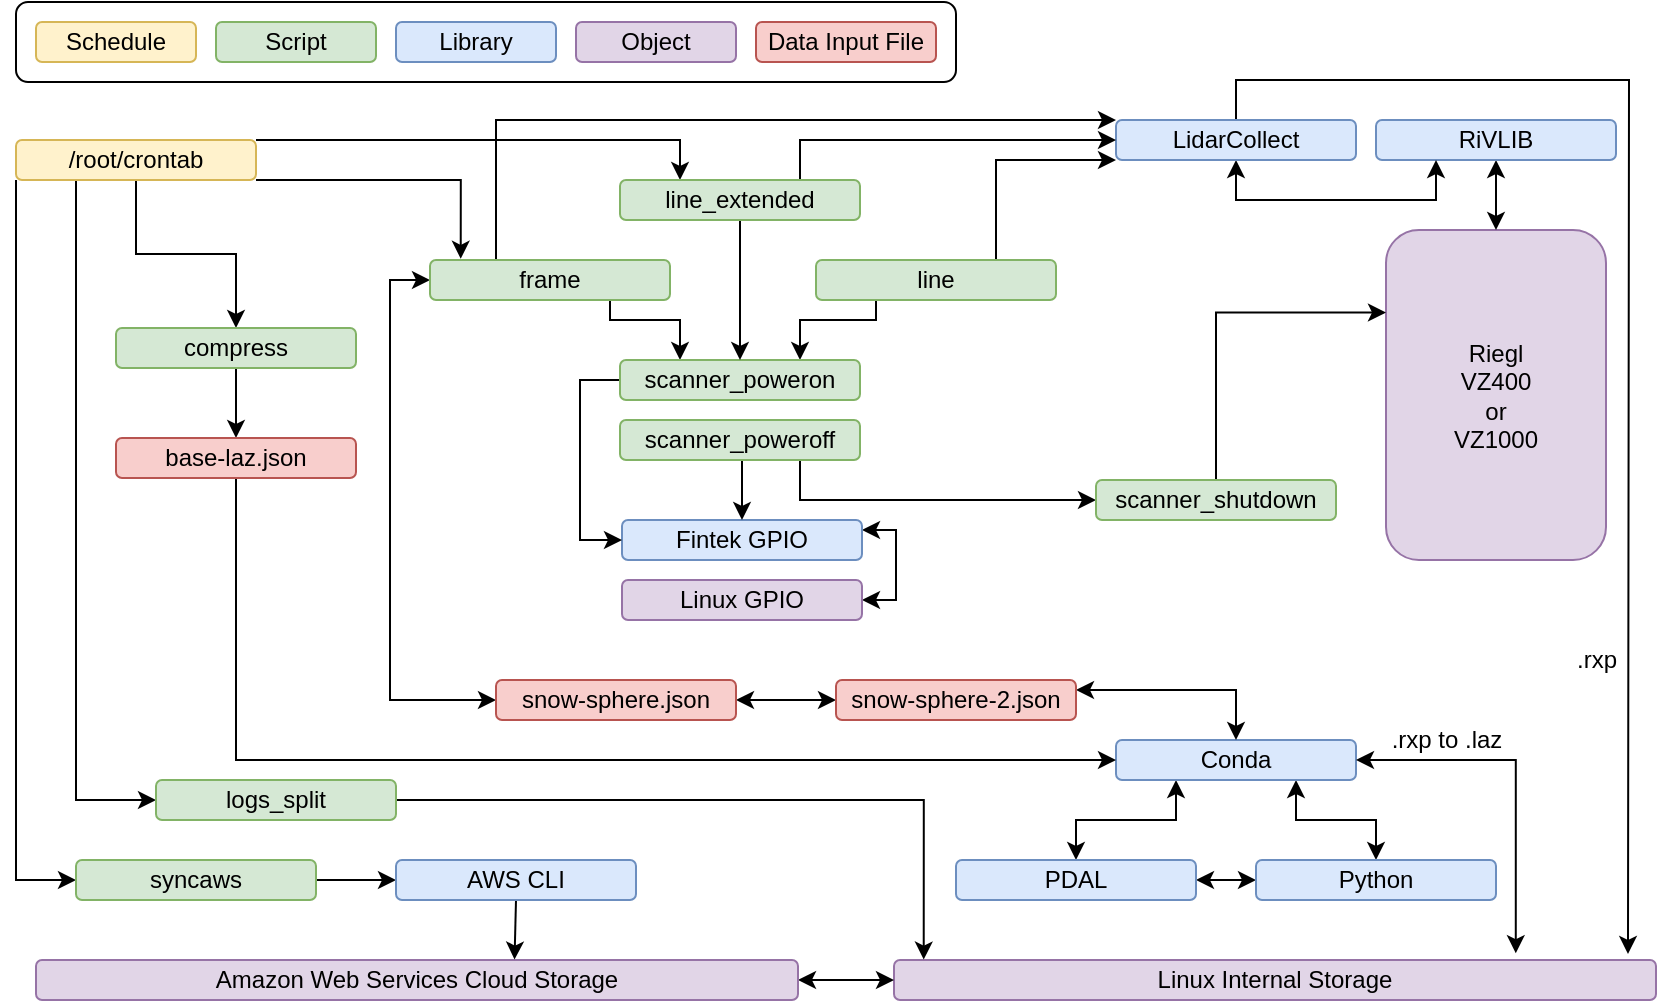 <mxfile version="13.7.9" type="device"><diagram id="9uxglydsuGuWMLbdPVRm" name="Page-1"><mxGraphModel dx="1026" dy="604" grid="1" gridSize="10" guides="1" tooltips="1" connect="1" arrows="1" fold="1" page="1" pageScale="1" pageWidth="850" pageHeight="1100" math="0" shadow="0"><root><mxCell id="0"/><mxCell id="1" parent="0"/><mxCell id="aCed7OD410KUZfvJ1Qxq-87" value="" style="rounded=1;whiteSpace=wrap;html=1;" parent="1" vertex="1"><mxGeometry x="10" y="11" width="470" height="40" as="geometry"/></mxCell><mxCell id="MNzBaAAvsXTn3QcwAbpl-219" style="edgeStyle=orthogonalEdgeStyle;rounded=0;orthogonalLoop=1;jettySize=auto;html=1;exitX=0;exitY=1;exitDx=0;exitDy=0;entryX=0;entryY=0.5;entryDx=0;entryDy=0;startArrow=none;startFill=0;" parent="1" source="aCed7OD410KUZfvJ1Qxq-1" target="aCed7OD410KUZfvJ1Qxq-53" edge="1"><mxGeometry relative="1" as="geometry"/></mxCell><mxCell id="MNzBaAAvsXTn3QcwAbpl-227" style="edgeStyle=orthogonalEdgeStyle;rounded=0;orthogonalLoop=1;jettySize=auto;html=1;exitX=0.25;exitY=1;exitDx=0;exitDy=0;entryX=0;entryY=0.5;entryDx=0;entryDy=0;startArrow=none;startFill=0;" parent="1" source="aCed7OD410KUZfvJ1Qxq-1" target="acCSHRhD1ffh7godxbTG-1" edge="1"><mxGeometry relative="1" as="geometry"><Array as="points"><mxPoint x="40" y="410"/></Array></mxGeometry></mxCell><mxCell id="hOKHUJ5lkD23lQosZCjt-9" style="edgeStyle=orthogonalEdgeStyle;rounded=0;orthogonalLoop=1;jettySize=auto;html=1;exitX=0.5;exitY=1;exitDx=0;exitDy=0;entryX=0.5;entryY=0;entryDx=0;entryDy=0;" edge="1" parent="1" source="aCed7OD410KUZfvJ1Qxq-1" target="aCed7OD410KUZfvJ1Qxq-52"><mxGeometry relative="1" as="geometry"/></mxCell><mxCell id="hOKHUJ5lkD23lQosZCjt-12" style="edgeStyle=orthogonalEdgeStyle;rounded=0;orthogonalLoop=1;jettySize=auto;html=1;exitX=1;exitY=0;exitDx=0;exitDy=0;entryX=0.25;entryY=0;entryDx=0;entryDy=0;" edge="1" parent="1" source="aCed7OD410KUZfvJ1Qxq-1" target="MNzBaAAvsXTn3QcwAbpl-1"><mxGeometry relative="1" as="geometry"><Array as="points"><mxPoint x="342" y="80"/></Array></mxGeometry></mxCell><mxCell id="hOKHUJ5lkD23lQosZCjt-13" style="edgeStyle=orthogonalEdgeStyle;rounded=0;orthogonalLoop=1;jettySize=auto;html=1;exitX=1;exitY=1;exitDx=0;exitDy=0;entryX=0.128;entryY=-0.03;entryDx=0;entryDy=0;entryPerimeter=0;" edge="1" parent="1" source="aCed7OD410KUZfvJ1Qxq-1" target="aCed7OD410KUZfvJ1Qxq-7"><mxGeometry relative="1" as="geometry"><Array as="points"><mxPoint x="232" y="100"/></Array></mxGeometry></mxCell><mxCell id="aCed7OD410KUZfvJ1Qxq-1" value="/root/crontab" style="rounded=1;whiteSpace=wrap;html=1;fillColor=#fff2cc;strokeColor=#d6b656;" parent="1" vertex="1"><mxGeometry x="10" y="80" width="120" height="20" as="geometry"/></mxCell><mxCell id="MNzBaAAvsXTn3QcwAbpl-240" style="edgeStyle=orthogonalEdgeStyle;rounded=0;orthogonalLoop=1;jettySize=auto;html=1;exitX=1;exitY=0.25;exitDx=0;exitDy=0;entryX=1;entryY=0.5;entryDx=0;entryDy=0;startArrow=classic;startFill=1;" parent="1" source="aCed7OD410KUZfvJ1Qxq-3" target="aCed7OD410KUZfvJ1Qxq-92" edge="1"><mxGeometry relative="1" as="geometry"><Array as="points"><mxPoint x="450" y="275"/><mxPoint x="450" y="310"/></Array></mxGeometry></mxCell><mxCell id="aCed7OD410KUZfvJ1Qxq-3" value="Fintek GPIO" style="rounded=1;whiteSpace=wrap;html=1;fillColor=#dae8fc;strokeColor=#6c8ebf;" parent="1" vertex="1"><mxGeometry x="313" y="270" width="120" height="20" as="geometry"/></mxCell><mxCell id="aCed7OD410KUZfvJ1Qxq-5" value="Riegl&lt;br&gt;VZ400&lt;br&gt;or&lt;br&gt;VZ1000" style="rounded=1;whiteSpace=wrap;html=1;fillColor=#e1d5e7;strokeColor=#9673a6;" parent="1" vertex="1"><mxGeometry x="695" y="125" width="110" height="165" as="geometry"/></mxCell><mxCell id="MNzBaAAvsXTn3QcwAbpl-171" style="edgeStyle=orthogonalEdgeStyle;rounded=0;orthogonalLoop=1;jettySize=auto;html=1;exitX=0.75;exitY=1;exitDx=0;exitDy=0;entryX=0.25;entryY=0;entryDx=0;entryDy=0;startArrow=none;startFill=0;" parent="1" source="aCed7OD410KUZfvJ1Qxq-7" target="aCed7OD410KUZfvJ1Qxq-43" edge="1"><mxGeometry relative="1" as="geometry"><Array as="points"><mxPoint x="307" y="170"/><mxPoint x="342" y="170"/></Array></mxGeometry></mxCell><mxCell id="MNzBaAAvsXTn3QcwAbpl-179" style="edgeStyle=orthogonalEdgeStyle;rounded=0;orthogonalLoop=1;jettySize=auto;html=1;exitX=0.25;exitY=0;exitDx=0;exitDy=0;entryX=0;entryY=0;entryDx=0;entryDy=0;startArrow=none;startFill=0;" parent="1" source="aCed7OD410KUZfvJ1Qxq-7" target="aCed7OD410KUZfvJ1Qxq-9" edge="1"><mxGeometry relative="1" as="geometry"><Array as="points"><mxPoint x="250" y="140"/><mxPoint x="250" y="70"/></Array></mxGeometry></mxCell><mxCell id="MNzBaAAvsXTn3QcwAbpl-189" style="edgeStyle=orthogonalEdgeStyle;rounded=0;orthogonalLoop=1;jettySize=auto;html=1;exitX=0;exitY=0.5;exitDx=0;exitDy=0;entryX=0;entryY=0.5;entryDx=0;entryDy=0;startArrow=classic;startFill=1;" parent="1" source="aCed7OD410KUZfvJ1Qxq-7" target="aCed7OD410KUZfvJ1Qxq-35" edge="1"><mxGeometry relative="1" as="geometry"/></mxCell><mxCell id="aCed7OD410KUZfvJ1Qxq-7" value="frame" style="rounded=1;whiteSpace=wrap;html=1;fillColor=#d5e8d4;strokeColor=#82b366;" parent="1" vertex="1"><mxGeometry x="217" y="140" width="120" height="20" as="geometry"/></mxCell><mxCell id="MNzBaAAvsXTn3QcwAbpl-210" style="edgeStyle=orthogonalEdgeStyle;rounded=0;orthogonalLoop=1;jettySize=auto;html=1;exitX=0.5;exitY=1;exitDx=0;exitDy=0;entryX=0.5;entryY=0;entryDx=0;entryDy=0;startArrow=classic;startFill=1;" parent="1" source="aCed7OD410KUZfvJ1Qxq-8" target="aCed7OD410KUZfvJ1Qxq-5" edge="1"><mxGeometry relative="1" as="geometry"/></mxCell><mxCell id="aCed7OD410KUZfvJ1Qxq-8" value="RiVLIB" style="rounded=1;whiteSpace=wrap;html=1;fillColor=#dae8fc;strokeColor=#6c8ebf;" parent="1" vertex="1"><mxGeometry x="690" y="70" width="120" height="20" as="geometry"/></mxCell><mxCell id="MNzBaAAvsXTn3QcwAbpl-207" style="edgeStyle=orthogonalEdgeStyle;rounded=0;orthogonalLoop=1;jettySize=auto;html=1;exitX=0.5;exitY=0;exitDx=0;exitDy=0;startArrow=none;startFill=0;" parent="1" source="aCed7OD410KUZfvJ1Qxq-9" edge="1"><mxGeometry relative="1" as="geometry"><mxPoint x="816" y="487" as="targetPoint"/></mxGeometry></mxCell><mxCell id="MNzBaAAvsXTn3QcwAbpl-241" style="edgeStyle=orthogonalEdgeStyle;rounded=0;orthogonalLoop=1;jettySize=auto;html=1;exitX=0.5;exitY=1;exitDx=0;exitDy=0;entryX=0.25;entryY=1;entryDx=0;entryDy=0;startArrow=classic;startFill=1;" parent="1" source="aCed7OD410KUZfvJ1Qxq-9" target="aCed7OD410KUZfvJ1Qxq-8" edge="1"><mxGeometry relative="1" as="geometry"/></mxCell><mxCell id="aCed7OD410KUZfvJ1Qxq-9" value="LidarCollect" style="rounded=1;whiteSpace=wrap;html=1;fillColor=#dae8fc;strokeColor=#6c8ebf;" parent="1" vertex="1"><mxGeometry x="560" y="70" width="120" height="20" as="geometry"/></mxCell><mxCell id="hOKHUJ5lkD23lQosZCjt-4" style="edgeStyle=orthogonalEdgeStyle;rounded=0;orthogonalLoop=1;jettySize=auto;html=1;exitX=0.25;exitY=1;exitDx=0;exitDy=0;entryX=0.75;entryY=0;entryDx=0;entryDy=0;" edge="1" parent="1" source="aCed7OD410KUZfvJ1Qxq-16" target="aCed7OD410KUZfvJ1Qxq-43"><mxGeometry relative="1" as="geometry"><Array as="points"><mxPoint x="440" y="170"/><mxPoint x="402" y="170"/></Array></mxGeometry></mxCell><mxCell id="hOKHUJ5lkD23lQosZCjt-7" style="edgeStyle=orthogonalEdgeStyle;rounded=0;orthogonalLoop=1;jettySize=auto;html=1;exitX=0.75;exitY=0;exitDx=0;exitDy=0;entryX=0;entryY=1;entryDx=0;entryDy=0;" edge="1" parent="1" source="aCed7OD410KUZfvJ1Qxq-16" target="aCed7OD410KUZfvJ1Qxq-9"><mxGeometry relative="1" as="geometry"><Array as="points"><mxPoint x="500" y="90"/></Array></mxGeometry></mxCell><mxCell id="aCed7OD410KUZfvJ1Qxq-16" value="line" style="rounded=1;whiteSpace=wrap;html=1;fillColor=#d5e8d4;strokeColor=#82b366;" parent="1" vertex="1"><mxGeometry x="410" y="140" width="120" height="20" as="geometry"/></mxCell><mxCell id="MNzBaAAvsXTn3QcwAbpl-224" style="edgeStyle=orthogonalEdgeStyle;rounded=0;orthogonalLoop=1;jettySize=auto;html=1;exitX=0.25;exitY=1;exitDx=0;exitDy=0;entryX=0.5;entryY=0;entryDx=0;entryDy=0;startArrow=classic;startFill=1;" parent="1" source="aCed7OD410KUZfvJ1Qxq-27" target="aCed7OD410KUZfvJ1Qxq-28" edge="1"><mxGeometry relative="1" as="geometry"/></mxCell><mxCell id="MNzBaAAvsXTn3QcwAbpl-225" style="edgeStyle=orthogonalEdgeStyle;rounded=0;orthogonalLoop=1;jettySize=auto;html=1;exitX=0.75;exitY=1;exitDx=0;exitDy=0;entryX=0.5;entryY=0;entryDx=0;entryDy=0;startArrow=classic;startFill=1;" parent="1" source="aCed7OD410KUZfvJ1Qxq-27" target="aCed7OD410KUZfvJ1Qxq-29" edge="1"><mxGeometry relative="1" as="geometry"/></mxCell><mxCell id="aCed7OD410KUZfvJ1Qxq-27" value="Conda" style="rounded=1;whiteSpace=wrap;html=1;fillColor=#dae8fc;strokeColor=#6c8ebf;" parent="1" vertex="1"><mxGeometry x="560" y="380" width="120" height="20" as="geometry"/></mxCell><mxCell id="aCed7OD410KUZfvJ1Qxq-30" style="edgeStyle=orthogonalEdgeStyle;rounded=0;orthogonalLoop=1;jettySize=auto;html=1;exitX=1;exitY=0.5;exitDx=0;exitDy=0;entryX=0;entryY=0.5;entryDx=0;entryDy=0;startArrow=classic;startFill=1;" parent="1" source="aCed7OD410KUZfvJ1Qxq-28" target="aCed7OD410KUZfvJ1Qxq-29" edge="1"><mxGeometry relative="1" as="geometry"/></mxCell><mxCell id="aCed7OD410KUZfvJ1Qxq-28" value="PDAL" style="rounded=1;whiteSpace=wrap;html=1;fillColor=#dae8fc;strokeColor=#6c8ebf;" parent="1" vertex="1"><mxGeometry x="480" y="440" width="120" height="20" as="geometry"/></mxCell><mxCell id="aCed7OD410KUZfvJ1Qxq-29" value="Python" style="rounded=1;whiteSpace=wrap;html=1;fillColor=#dae8fc;strokeColor=#6c8ebf;" parent="1" vertex="1"><mxGeometry x="630" y="440" width="120" height="20" as="geometry"/></mxCell><mxCell id="MNzBaAAvsXTn3QcwAbpl-190" style="edgeStyle=orthogonalEdgeStyle;rounded=0;orthogonalLoop=1;jettySize=auto;html=1;exitX=1;exitY=0.5;exitDx=0;exitDy=0;entryX=0;entryY=0.5;entryDx=0;entryDy=0;startArrow=classic;startFill=1;" parent="1" source="aCed7OD410KUZfvJ1Qxq-35" target="aCed7OD410KUZfvJ1Qxq-36" edge="1"><mxGeometry relative="1" as="geometry"/></mxCell><mxCell id="aCed7OD410KUZfvJ1Qxq-35" value="snow-sphere.json" style="rounded=1;whiteSpace=wrap;html=1;fillColor=#f8cecc;strokeColor=#b85450;" parent="1" vertex="1"><mxGeometry x="250" y="350" width="120" height="20" as="geometry"/></mxCell><mxCell id="MNzBaAAvsXTn3QcwAbpl-233" style="edgeStyle=orthogonalEdgeStyle;rounded=0;orthogonalLoop=1;jettySize=auto;html=1;exitX=1;exitY=0.25;exitDx=0;exitDy=0;entryX=0.5;entryY=0;entryDx=0;entryDy=0;startArrow=classic;startFill=1;" parent="1" source="aCed7OD410KUZfvJ1Qxq-36" target="aCed7OD410KUZfvJ1Qxq-27" edge="1"><mxGeometry relative="1" as="geometry"/></mxCell><mxCell id="aCed7OD410KUZfvJ1Qxq-36" value="snow-sphere-2.json" style="rounded=1;whiteSpace=wrap;html=1;fillColor=#f8cecc;strokeColor=#b85450;" parent="1" vertex="1"><mxGeometry x="420" y="350" width="120" height="20" as="geometry"/></mxCell><mxCell id="MNzBaAAvsXTn3QcwAbpl-234" style="edgeStyle=orthogonalEdgeStyle;rounded=0;orthogonalLoop=1;jettySize=auto;html=1;exitX=0;exitY=0.5;exitDx=0;exitDy=0;entryX=0;entryY=0.5;entryDx=0;entryDy=0;startArrow=none;startFill=0;" parent="1" source="aCed7OD410KUZfvJ1Qxq-43" target="aCed7OD410KUZfvJ1Qxq-3" edge="1"><mxGeometry relative="1" as="geometry"/></mxCell><mxCell id="aCed7OD410KUZfvJ1Qxq-43" value="scanner_poweron" style="rounded=1;whiteSpace=wrap;html=1;fillColor=#d5e8d4;strokeColor=#82b366;" parent="1" vertex="1"><mxGeometry x="312" y="190" width="120" height="20" as="geometry"/></mxCell><mxCell id="MNzBaAAvsXTn3QcwAbpl-168" style="edgeStyle=orthogonalEdgeStyle;rounded=0;orthogonalLoop=1;jettySize=auto;html=1;exitX=0.5;exitY=1;exitDx=0;exitDy=0;entryX=0.5;entryY=0;entryDx=0;entryDy=0;startArrow=none;startFill=0;" parent="1" source="aCed7OD410KUZfvJ1Qxq-44" target="aCed7OD410KUZfvJ1Qxq-3" edge="1"><mxGeometry relative="1" as="geometry"/></mxCell><mxCell id="MNzBaAAvsXTn3QcwAbpl-237" style="edgeStyle=orthogonalEdgeStyle;rounded=0;orthogonalLoop=1;jettySize=auto;html=1;exitX=0.75;exitY=1;exitDx=0;exitDy=0;entryX=0;entryY=0.5;entryDx=0;entryDy=0;startArrow=none;startFill=0;" parent="1" source="aCed7OD410KUZfvJ1Qxq-44" target="aCed7OD410KUZfvJ1Qxq-45" edge="1"><mxGeometry relative="1" as="geometry"><Array as="points"><mxPoint x="402" y="260"/></Array></mxGeometry></mxCell><mxCell id="aCed7OD410KUZfvJ1Qxq-44" value="scanner_poweroff" style="rounded=1;whiteSpace=wrap;html=1;fillColor=#d5e8d4;strokeColor=#82b366;" parent="1" vertex="1"><mxGeometry x="312" y="220" width="120" height="20" as="geometry"/></mxCell><mxCell id="MNzBaAAvsXTn3QcwAbpl-238" style="edgeStyle=orthogonalEdgeStyle;rounded=0;orthogonalLoop=1;jettySize=auto;html=1;exitX=0.5;exitY=0;exitDx=0;exitDy=0;entryX=0;entryY=0.25;entryDx=0;entryDy=0;startArrow=none;startFill=0;" parent="1" source="aCed7OD410KUZfvJ1Qxq-45" target="aCed7OD410KUZfvJ1Qxq-5" edge="1"><mxGeometry relative="1" as="geometry"/></mxCell><mxCell id="aCed7OD410KUZfvJ1Qxq-45" value="scanner_shutdown" style="rounded=1;whiteSpace=wrap;html=1;fillColor=#d5e8d4;strokeColor=#82b366;" parent="1" vertex="1"><mxGeometry x="550" y="250" width="120" height="20" as="geometry"/></mxCell><mxCell id="MNzBaAAvsXTn3QcwAbpl-194" style="edgeStyle=orthogonalEdgeStyle;rounded=0;orthogonalLoop=1;jettySize=auto;html=1;exitX=0.5;exitY=1;exitDx=0;exitDy=0;entryX=0.5;entryY=0;entryDx=0;entryDy=0;startArrow=none;startFill=0;" parent="1" source="aCed7OD410KUZfvJ1Qxq-52" target="aCed7OD410KUZfvJ1Qxq-64" edge="1"><mxGeometry relative="1" as="geometry"/></mxCell><mxCell id="aCed7OD410KUZfvJ1Qxq-52" value="compress" style="rounded=1;whiteSpace=wrap;html=1;fillColor=#d5e8d4;strokeColor=#82b366;" parent="1" vertex="1"><mxGeometry x="60" y="174" width="120" height="20" as="geometry"/></mxCell><mxCell id="MNzBaAAvsXTn3QcwAbpl-213" style="edgeStyle=orthogonalEdgeStyle;rounded=0;orthogonalLoop=1;jettySize=auto;html=1;exitX=1;exitY=0.5;exitDx=0;exitDy=0;entryX=0;entryY=0.5;entryDx=0;entryDy=0;startArrow=none;startFill=0;" parent="1" source="aCed7OD410KUZfvJ1Qxq-53" target="2173BBh_w2Kamo726zIs-1" edge="1"><mxGeometry relative="1" as="geometry"/></mxCell><mxCell id="aCed7OD410KUZfvJ1Qxq-53" value="syncaws" style="rounded=1;whiteSpace=wrap;html=1;fillColor=#d5e8d4;strokeColor=#82b366;" parent="1" vertex="1"><mxGeometry x="40" y="440" width="120" height="20" as="geometry"/></mxCell><mxCell id="MNzBaAAvsXTn3QcwAbpl-195" style="edgeStyle=orthogonalEdgeStyle;rounded=0;orthogonalLoop=1;jettySize=auto;html=1;exitX=0.5;exitY=1;exitDx=0;exitDy=0;entryX=0;entryY=0.5;entryDx=0;entryDy=0;startArrow=none;startFill=0;" parent="1" source="aCed7OD410KUZfvJ1Qxq-64" target="aCed7OD410KUZfvJ1Qxq-27" edge="1"><mxGeometry relative="1" as="geometry"/></mxCell><mxCell id="aCed7OD410KUZfvJ1Qxq-64" value="base-laz.json" style="rounded=1;whiteSpace=wrap;html=1;fillColor=#f8cecc;strokeColor=#b85450;" parent="1" vertex="1"><mxGeometry x="60" y="229" width="120" height="20" as="geometry"/></mxCell><mxCell id="MNzBaAAvsXTn3QcwAbpl-226" style="edgeStyle=orthogonalEdgeStyle;rounded=0;orthogonalLoop=1;jettySize=auto;html=1;exitX=0.816;exitY=-0.17;exitDx=0;exitDy=0;entryX=1;entryY=0.5;entryDx=0;entryDy=0;startArrow=classic;startFill=1;exitPerimeter=0;" parent="1" source="aCed7OD410KUZfvJ1Qxq-68" target="aCed7OD410KUZfvJ1Qxq-27" edge="1"><mxGeometry relative="1" as="geometry"><Array as="points"><mxPoint x="760" y="390"/></Array></mxGeometry></mxCell><mxCell id="aCed7OD410KUZfvJ1Qxq-68" value="Linux Internal Storage" style="rounded=1;whiteSpace=wrap;html=1;fillColor=#e1d5e7;strokeColor=#9673a6;" parent="1" vertex="1"><mxGeometry x="449" y="490" width="381" height="20" as="geometry"/></mxCell><mxCell id="MNzBaAAvsXTn3QcwAbpl-158" style="edgeStyle=orthogonalEdgeStyle;rounded=0;orthogonalLoop=1;jettySize=auto;html=1;exitX=1;exitY=0.5;exitDx=0;exitDy=0;entryX=0;entryY=0.5;entryDx=0;entryDy=0;startArrow=classic;startFill=1;" parent="1" source="aCed7OD410KUZfvJ1Qxq-74" target="aCed7OD410KUZfvJ1Qxq-68" edge="1"><mxGeometry relative="1" as="geometry"/></mxCell><mxCell id="aCed7OD410KUZfvJ1Qxq-74" value="Amazon Web Services Cloud Storage" style="rounded=1;whiteSpace=wrap;html=1;fillColor=#e1d5e7;strokeColor=#9673a6;" parent="1" vertex="1"><mxGeometry x="20" y="490" width="381" height="20" as="geometry"/></mxCell><mxCell id="aCed7OD410KUZfvJ1Qxq-80" value="Script" style="rounded=1;whiteSpace=wrap;html=1;fillColor=#d5e8d4;strokeColor=#82b366;" parent="1" vertex="1"><mxGeometry x="110" y="21" width="80" height="20" as="geometry"/></mxCell><mxCell id="aCed7OD410KUZfvJ1Qxq-81" value="Library" style="rounded=1;whiteSpace=wrap;html=1;fillColor=#dae8fc;strokeColor=#6c8ebf;" parent="1" vertex="1"><mxGeometry x="200" y="21" width="80" height="20" as="geometry"/></mxCell><mxCell id="aCed7OD410KUZfvJ1Qxq-82" value="Object" style="rounded=1;whiteSpace=wrap;html=1;fillColor=#e1d5e7;strokeColor=#9673a6;" parent="1" vertex="1"><mxGeometry x="290" y="21" width="80" height="20" as="geometry"/></mxCell><mxCell id="aCed7OD410KUZfvJ1Qxq-86" value="Schedule" style="rounded=1;whiteSpace=wrap;html=1;fillColor=#fff2cc;strokeColor=#d6b656;" parent="1" vertex="1"><mxGeometry x="20" y="21" width="80" height="20" as="geometry"/></mxCell><mxCell id="aCed7OD410KUZfvJ1Qxq-92" value="Linux GPIO" style="rounded=1;whiteSpace=wrap;html=1;fillColor=#e1d5e7;strokeColor=#9673a6;" parent="1" vertex="1"><mxGeometry x="313" y="300" width="120" height="20" as="geometry"/></mxCell><mxCell id="MNzBaAAvsXTn3QcwAbpl-230" style="edgeStyle=orthogonalEdgeStyle;rounded=0;orthogonalLoop=1;jettySize=auto;html=1;exitX=1;exitY=0.5;exitDx=0;exitDy=0;entryX=0.039;entryY=-0.01;entryDx=0;entryDy=0;entryPerimeter=0;startArrow=none;startFill=0;" parent="1" source="acCSHRhD1ffh7godxbTG-1" target="aCed7OD410KUZfvJ1Qxq-68" edge="1"><mxGeometry relative="1" as="geometry"/></mxCell><mxCell id="acCSHRhD1ffh7godxbTG-1" value="logs_split" style="rounded=1;whiteSpace=wrap;html=1;fillColor=#d5e8d4;strokeColor=#82b366;" parent="1" vertex="1"><mxGeometry x="80" y="400" width="120" height="20" as="geometry"/></mxCell><mxCell id="MNzBaAAvsXTn3QcwAbpl-229" style="edgeStyle=orthogonalEdgeStyle;rounded=0;orthogonalLoop=1;jettySize=auto;html=1;exitX=0.5;exitY=1;exitDx=0;exitDy=0;entryX=0.628;entryY=-0.01;entryDx=0;entryDy=0;entryPerimeter=0;startArrow=none;startFill=0;" parent="1" source="2173BBh_w2Kamo726zIs-1" target="aCed7OD410KUZfvJ1Qxq-74" edge="1"><mxGeometry relative="1" as="geometry"/></mxCell><mxCell id="2173BBh_w2Kamo726zIs-1" value="AWS CLI" style="rounded=1;whiteSpace=wrap;html=1;fillColor=#dae8fc;strokeColor=#6c8ebf;" parent="1" vertex="1"><mxGeometry x="200" y="440" width="120" height="20" as="geometry"/></mxCell><mxCell id="hOKHUJ5lkD23lQosZCjt-5" style="edgeStyle=orthogonalEdgeStyle;rounded=0;orthogonalLoop=1;jettySize=auto;html=1;exitX=0.5;exitY=1;exitDx=0;exitDy=0;entryX=0.5;entryY=0;entryDx=0;entryDy=0;" edge="1" parent="1" source="MNzBaAAvsXTn3QcwAbpl-1" target="aCed7OD410KUZfvJ1Qxq-43"><mxGeometry relative="1" as="geometry"/></mxCell><mxCell id="hOKHUJ5lkD23lQosZCjt-8" style="edgeStyle=orthogonalEdgeStyle;rounded=0;orthogonalLoop=1;jettySize=auto;html=1;exitX=0.75;exitY=0;exitDx=0;exitDy=0;entryX=0;entryY=0.5;entryDx=0;entryDy=0;" edge="1" parent="1" source="MNzBaAAvsXTn3QcwAbpl-1" target="aCed7OD410KUZfvJ1Qxq-9"><mxGeometry relative="1" as="geometry"/></mxCell><mxCell id="MNzBaAAvsXTn3QcwAbpl-1" value="line_extended" style="rounded=1;whiteSpace=wrap;html=1;fillColor=#d5e8d4;strokeColor=#82b366;" parent="1" vertex="1"><mxGeometry x="312" y="100" width="120" height="20" as="geometry"/></mxCell><mxCell id="MNzBaAAvsXTn3QcwAbpl-3" value="Data Input File" style="rounded=1;whiteSpace=wrap;html=1;fillColor=#f8cecc;strokeColor=#b85450;" parent="1" vertex="1"><mxGeometry x="380" y="21" width="90" height="20" as="geometry"/></mxCell><mxCell id="MNzBaAAvsXTn3QcwAbpl-193" style="edgeStyle=orthogonalEdgeStyle;rounded=0;orthogonalLoop=1;jettySize=auto;html=1;exitX=0.5;exitY=1;exitDx=0;exitDy=0;startArrow=classic;startFill=1;" parent="1" source="aCed7OD410KUZfvJ1Qxq-64" target="aCed7OD410KUZfvJ1Qxq-64" edge="1"><mxGeometry relative="1" as="geometry"/></mxCell><mxCell id="MNzBaAAvsXTn3QcwAbpl-200" value=".rxp" style="text;html=1;align=center;verticalAlign=middle;resizable=0;points=[];autosize=1;" parent="1" vertex="1"><mxGeometry x="780" y="330" width="40" height="20" as="geometry"/></mxCell><mxCell id="MNzBaAAvsXTn3QcwAbpl-231" value=".rxp to .laz" style="text;html=1;align=center;verticalAlign=middle;resizable=0;points=[];autosize=1;" parent="1" vertex="1"><mxGeometry x="690" y="370" width="70" height="20" as="geometry"/></mxCell></root></mxGraphModel></diagram></mxfile>